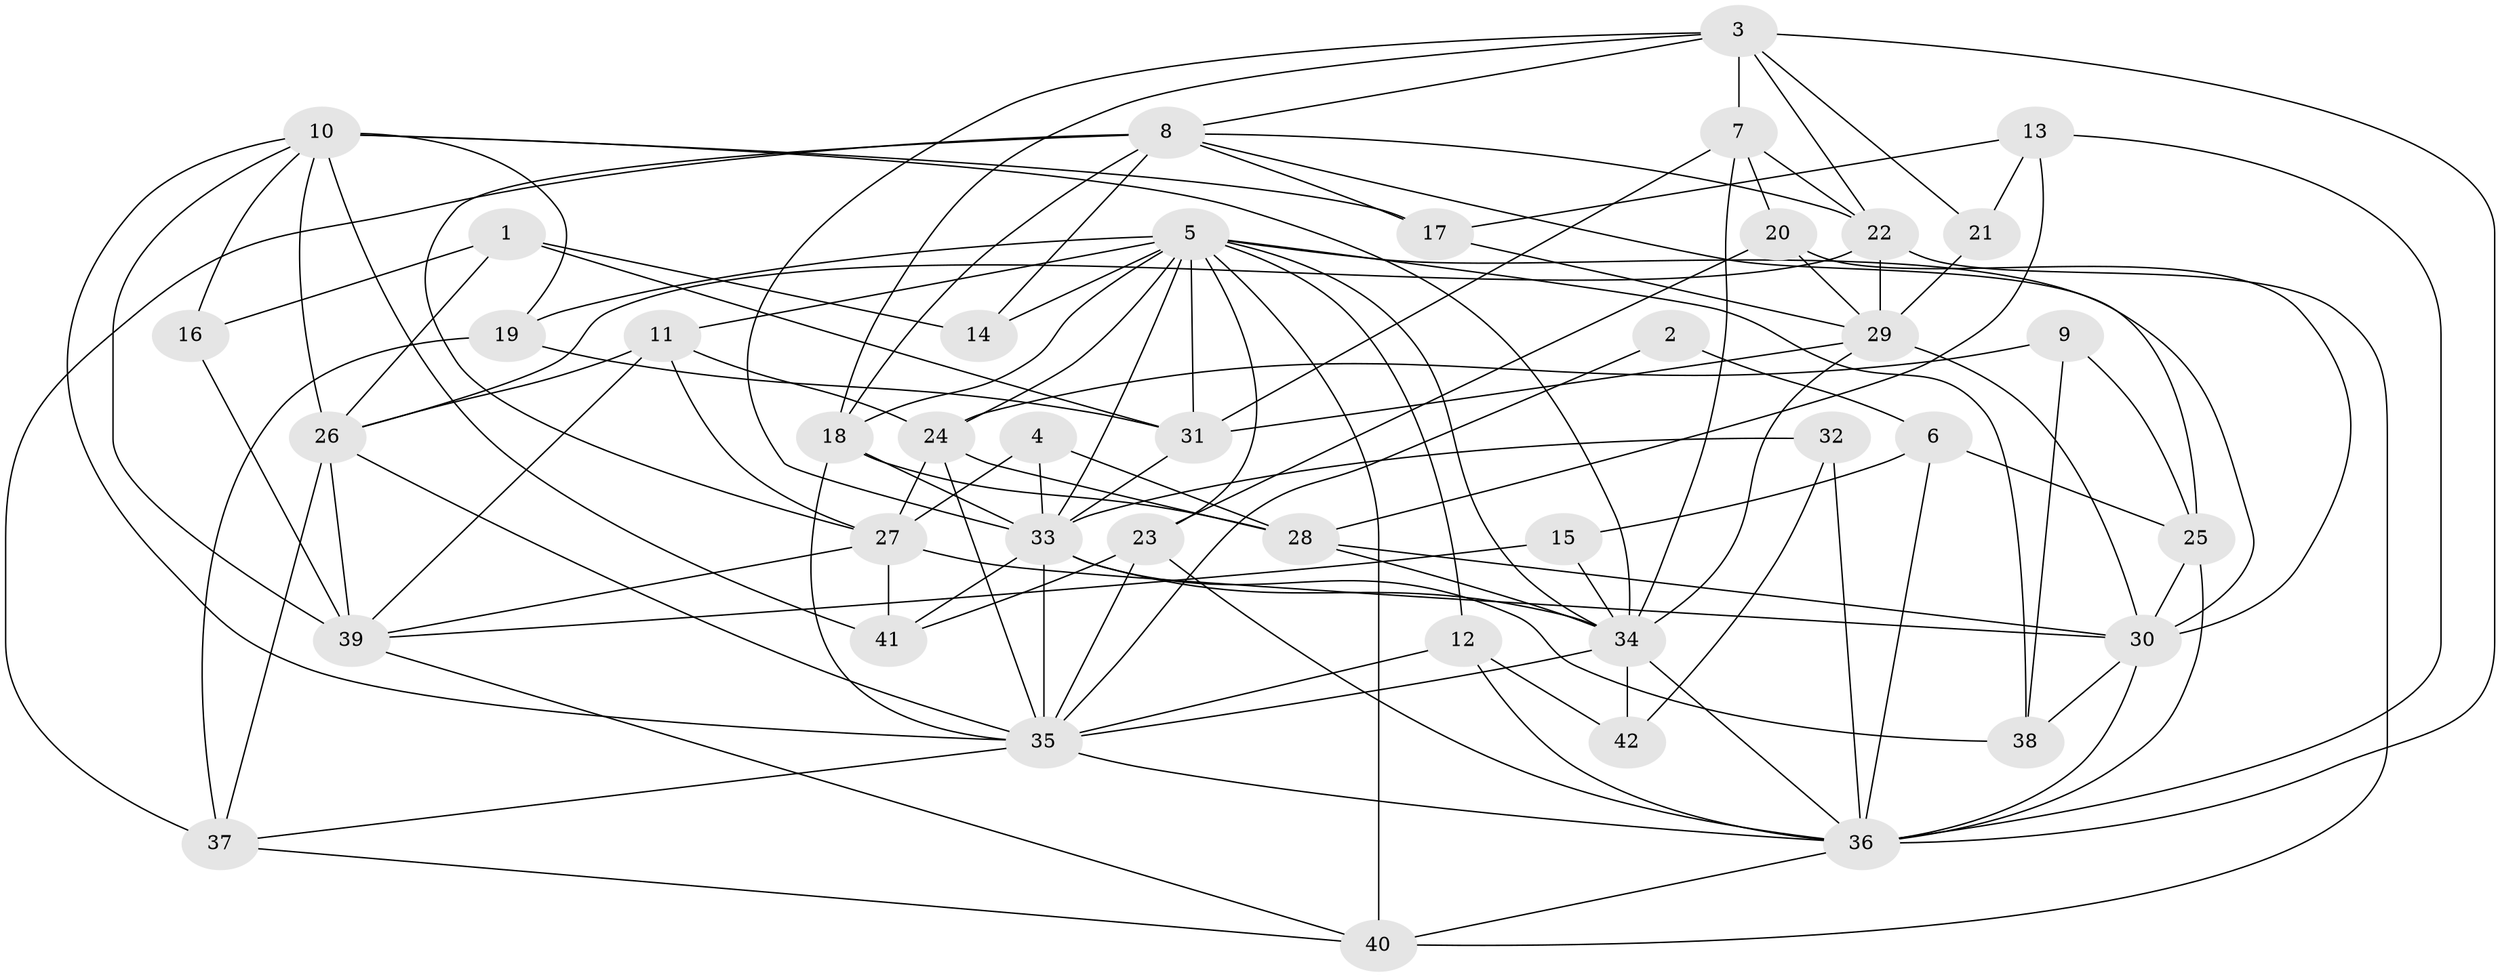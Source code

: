 // original degree distribution, {3: 0.25301204819277107, 5: 0.18072289156626506, 4: 0.2891566265060241, 6: 0.10843373493975904, 2: 0.13253012048192772, 7: 0.024096385542168676, 8: 0.012048192771084338}
// Generated by graph-tools (version 1.1) at 2025/26/03/09/25 03:26:11]
// undirected, 42 vertices, 118 edges
graph export_dot {
graph [start="1"]
  node [color=gray90,style=filled];
  1;
  2;
  3;
  4;
  5;
  6;
  7;
  8;
  9;
  10;
  11;
  12;
  13;
  14;
  15;
  16;
  17;
  18;
  19;
  20;
  21;
  22;
  23;
  24;
  25;
  26;
  27;
  28;
  29;
  30;
  31;
  32;
  33;
  34;
  35;
  36;
  37;
  38;
  39;
  40;
  41;
  42;
  1 -- 14 [weight=1.0];
  1 -- 16 [weight=1.0];
  1 -- 26 [weight=1.0];
  1 -- 31 [weight=1.0];
  2 -- 6 [weight=1.0];
  2 -- 35 [weight=1.0];
  3 -- 7 [weight=1.0];
  3 -- 8 [weight=1.0];
  3 -- 18 [weight=1.0];
  3 -- 21 [weight=1.0];
  3 -- 22 [weight=1.0];
  3 -- 33 [weight=1.0];
  3 -- 36 [weight=1.0];
  4 -- 27 [weight=1.0];
  4 -- 28 [weight=1.0];
  4 -- 33 [weight=1.0];
  5 -- 11 [weight=2.0];
  5 -- 12 [weight=1.0];
  5 -- 14 [weight=1.0];
  5 -- 18 [weight=1.0];
  5 -- 19 [weight=1.0];
  5 -- 23 [weight=1.0];
  5 -- 24 [weight=1.0];
  5 -- 30 [weight=1.0];
  5 -- 31 [weight=1.0];
  5 -- 33 [weight=1.0];
  5 -- 34 [weight=1.0];
  5 -- 38 [weight=1.0];
  5 -- 40 [weight=1.0];
  6 -- 15 [weight=1.0];
  6 -- 25 [weight=1.0];
  6 -- 36 [weight=1.0];
  7 -- 20 [weight=1.0];
  7 -- 22 [weight=1.0];
  7 -- 31 [weight=1.0];
  7 -- 34 [weight=1.0];
  8 -- 14 [weight=1.0];
  8 -- 17 [weight=1.0];
  8 -- 18 [weight=1.0];
  8 -- 22 [weight=1.0];
  8 -- 25 [weight=1.0];
  8 -- 27 [weight=1.0];
  8 -- 37 [weight=1.0];
  9 -- 24 [weight=1.0];
  9 -- 25 [weight=1.0];
  9 -- 38 [weight=1.0];
  10 -- 16 [weight=1.0];
  10 -- 17 [weight=1.0];
  10 -- 19 [weight=1.0];
  10 -- 26 [weight=1.0];
  10 -- 34 [weight=1.0];
  10 -- 35 [weight=1.0];
  10 -- 39 [weight=1.0];
  10 -- 41 [weight=2.0];
  11 -- 24 [weight=1.0];
  11 -- 26 [weight=1.0];
  11 -- 27 [weight=1.0];
  11 -- 39 [weight=1.0];
  12 -- 35 [weight=1.0];
  12 -- 36 [weight=1.0];
  12 -- 42 [weight=1.0];
  13 -- 17 [weight=1.0];
  13 -- 21 [weight=1.0];
  13 -- 28 [weight=1.0];
  13 -- 36 [weight=1.0];
  15 -- 34 [weight=1.0];
  15 -- 39 [weight=1.0];
  16 -- 39 [weight=1.0];
  17 -- 29 [weight=1.0];
  18 -- 28 [weight=1.0];
  18 -- 33 [weight=1.0];
  18 -- 35 [weight=1.0];
  19 -- 31 [weight=1.0];
  19 -- 37 [weight=1.0];
  20 -- 23 [weight=1.0];
  20 -- 29 [weight=1.0];
  20 -- 30 [weight=1.0];
  21 -- 29 [weight=1.0];
  22 -- 26 [weight=1.0];
  22 -- 29 [weight=2.0];
  22 -- 40 [weight=1.0];
  23 -- 35 [weight=1.0];
  23 -- 36 [weight=1.0];
  23 -- 41 [weight=1.0];
  24 -- 27 [weight=2.0];
  24 -- 28 [weight=1.0];
  24 -- 35 [weight=1.0];
  25 -- 30 [weight=1.0];
  25 -- 36 [weight=1.0];
  26 -- 35 [weight=1.0];
  26 -- 37 [weight=1.0];
  26 -- 39 [weight=1.0];
  27 -- 30 [weight=1.0];
  27 -- 39 [weight=1.0];
  27 -- 41 [weight=1.0];
  28 -- 30 [weight=1.0];
  28 -- 34 [weight=1.0];
  29 -- 30 [weight=1.0];
  29 -- 31 [weight=1.0];
  29 -- 34 [weight=2.0];
  30 -- 36 [weight=1.0];
  30 -- 38 [weight=1.0];
  31 -- 33 [weight=1.0];
  32 -- 33 [weight=1.0];
  32 -- 36 [weight=1.0];
  32 -- 42 [weight=1.0];
  33 -- 34 [weight=1.0];
  33 -- 35 [weight=1.0];
  33 -- 38 [weight=1.0];
  33 -- 41 [weight=1.0];
  34 -- 35 [weight=1.0];
  34 -- 36 [weight=1.0];
  34 -- 42 [weight=1.0];
  35 -- 36 [weight=1.0];
  35 -- 37 [weight=1.0];
  36 -- 40 [weight=1.0];
  37 -- 40 [weight=1.0];
  39 -- 40 [weight=1.0];
}

